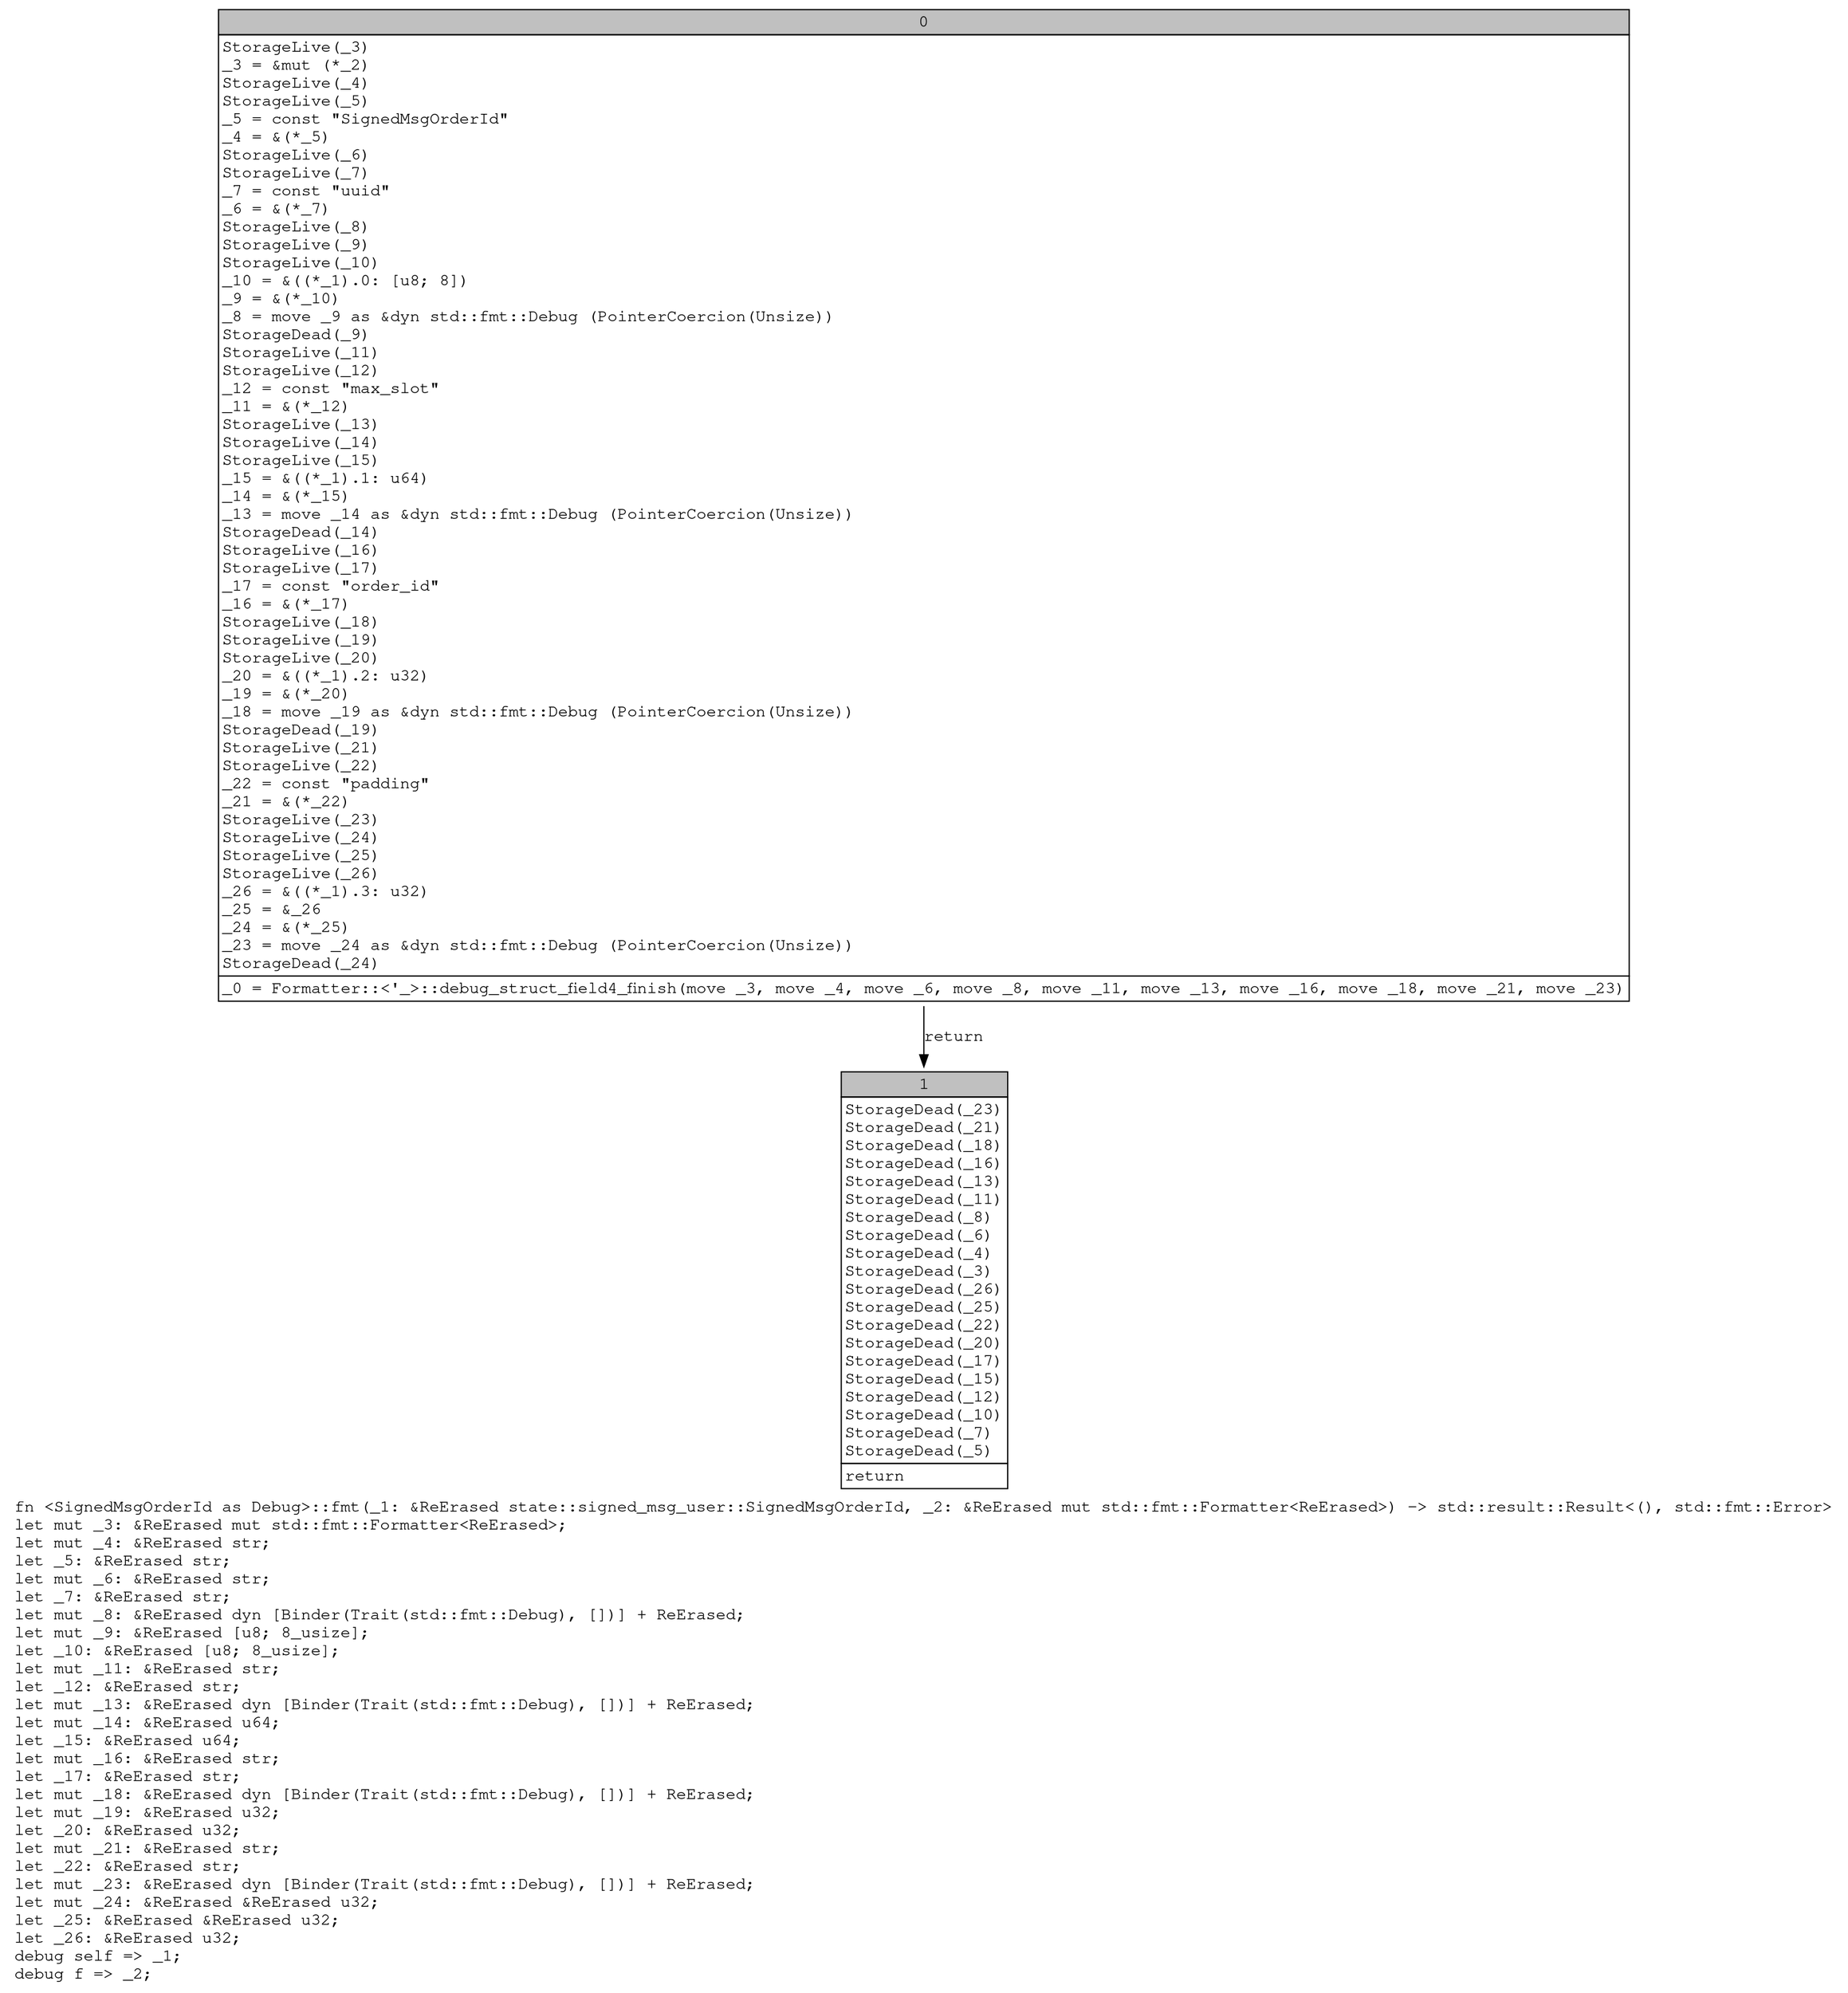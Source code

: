 digraph Mir_0_17672 {
    graph [fontname="Courier, monospace"];
    node [fontname="Courier, monospace"];
    edge [fontname="Courier, monospace"];
    label=<fn &lt;SignedMsgOrderId as Debug&gt;::fmt(_1: &amp;ReErased state::signed_msg_user::SignedMsgOrderId, _2: &amp;ReErased mut std::fmt::Formatter&lt;ReErased&gt;) -&gt; std::result::Result&lt;(), std::fmt::Error&gt;<br align="left"/>let mut _3: &amp;ReErased mut std::fmt::Formatter&lt;ReErased&gt;;<br align="left"/>let mut _4: &amp;ReErased str;<br align="left"/>let _5: &amp;ReErased str;<br align="left"/>let mut _6: &amp;ReErased str;<br align="left"/>let _7: &amp;ReErased str;<br align="left"/>let mut _8: &amp;ReErased dyn [Binder(Trait(std::fmt::Debug), [])] + ReErased;<br align="left"/>let mut _9: &amp;ReErased [u8; 8_usize];<br align="left"/>let _10: &amp;ReErased [u8; 8_usize];<br align="left"/>let mut _11: &amp;ReErased str;<br align="left"/>let _12: &amp;ReErased str;<br align="left"/>let mut _13: &amp;ReErased dyn [Binder(Trait(std::fmt::Debug), [])] + ReErased;<br align="left"/>let mut _14: &amp;ReErased u64;<br align="left"/>let _15: &amp;ReErased u64;<br align="left"/>let mut _16: &amp;ReErased str;<br align="left"/>let _17: &amp;ReErased str;<br align="left"/>let mut _18: &amp;ReErased dyn [Binder(Trait(std::fmt::Debug), [])] + ReErased;<br align="left"/>let mut _19: &amp;ReErased u32;<br align="left"/>let _20: &amp;ReErased u32;<br align="left"/>let mut _21: &amp;ReErased str;<br align="left"/>let _22: &amp;ReErased str;<br align="left"/>let mut _23: &amp;ReErased dyn [Binder(Trait(std::fmt::Debug), [])] + ReErased;<br align="left"/>let mut _24: &amp;ReErased &amp;ReErased u32;<br align="left"/>let _25: &amp;ReErased &amp;ReErased u32;<br align="left"/>let _26: &amp;ReErased u32;<br align="left"/>debug self =&gt; _1;<br align="left"/>debug f =&gt; _2;<br align="left"/>>;
    bb0__0_17672 [shape="none", label=<<table border="0" cellborder="1" cellspacing="0"><tr><td bgcolor="gray" align="center" colspan="1">0</td></tr><tr><td align="left" balign="left">StorageLive(_3)<br/>_3 = &amp;mut (*_2)<br/>StorageLive(_4)<br/>StorageLive(_5)<br/>_5 = const &quot;SignedMsgOrderId&quot;<br/>_4 = &amp;(*_5)<br/>StorageLive(_6)<br/>StorageLive(_7)<br/>_7 = const &quot;uuid&quot;<br/>_6 = &amp;(*_7)<br/>StorageLive(_8)<br/>StorageLive(_9)<br/>StorageLive(_10)<br/>_10 = &amp;((*_1).0: [u8; 8])<br/>_9 = &amp;(*_10)<br/>_8 = move _9 as &amp;dyn std::fmt::Debug (PointerCoercion(Unsize))<br/>StorageDead(_9)<br/>StorageLive(_11)<br/>StorageLive(_12)<br/>_12 = const &quot;max_slot&quot;<br/>_11 = &amp;(*_12)<br/>StorageLive(_13)<br/>StorageLive(_14)<br/>StorageLive(_15)<br/>_15 = &amp;((*_1).1: u64)<br/>_14 = &amp;(*_15)<br/>_13 = move _14 as &amp;dyn std::fmt::Debug (PointerCoercion(Unsize))<br/>StorageDead(_14)<br/>StorageLive(_16)<br/>StorageLive(_17)<br/>_17 = const &quot;order_id&quot;<br/>_16 = &amp;(*_17)<br/>StorageLive(_18)<br/>StorageLive(_19)<br/>StorageLive(_20)<br/>_20 = &amp;((*_1).2: u32)<br/>_19 = &amp;(*_20)<br/>_18 = move _19 as &amp;dyn std::fmt::Debug (PointerCoercion(Unsize))<br/>StorageDead(_19)<br/>StorageLive(_21)<br/>StorageLive(_22)<br/>_22 = const &quot;padding&quot;<br/>_21 = &amp;(*_22)<br/>StorageLive(_23)<br/>StorageLive(_24)<br/>StorageLive(_25)<br/>StorageLive(_26)<br/>_26 = &amp;((*_1).3: u32)<br/>_25 = &amp;_26<br/>_24 = &amp;(*_25)<br/>_23 = move _24 as &amp;dyn std::fmt::Debug (PointerCoercion(Unsize))<br/>StorageDead(_24)<br/></td></tr><tr><td align="left">_0 = Formatter::&lt;'_&gt;::debug_struct_field4_finish(move _3, move _4, move _6, move _8, move _11, move _13, move _16, move _18, move _21, move _23)</td></tr></table>>];
    bb1__0_17672 [shape="none", label=<<table border="0" cellborder="1" cellspacing="0"><tr><td bgcolor="gray" align="center" colspan="1">1</td></tr><tr><td align="left" balign="left">StorageDead(_23)<br/>StorageDead(_21)<br/>StorageDead(_18)<br/>StorageDead(_16)<br/>StorageDead(_13)<br/>StorageDead(_11)<br/>StorageDead(_8)<br/>StorageDead(_6)<br/>StorageDead(_4)<br/>StorageDead(_3)<br/>StorageDead(_26)<br/>StorageDead(_25)<br/>StorageDead(_22)<br/>StorageDead(_20)<br/>StorageDead(_17)<br/>StorageDead(_15)<br/>StorageDead(_12)<br/>StorageDead(_10)<br/>StorageDead(_7)<br/>StorageDead(_5)<br/></td></tr><tr><td align="left">return</td></tr></table>>];
    bb0__0_17672 -> bb1__0_17672 [label="return"];
}
